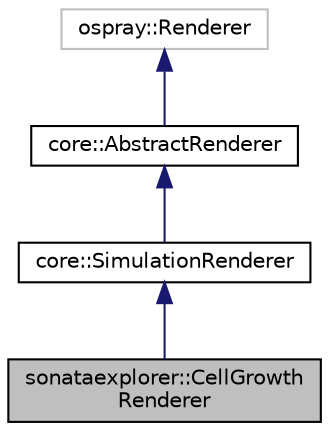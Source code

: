 digraph "sonataexplorer::CellGrowthRenderer"
{
 // LATEX_PDF_SIZE
  edge [fontname="Helvetica",fontsize="10",labelfontname="Helvetica",labelfontsize="10"];
  node [fontname="Helvetica",fontsize="10",shape=record];
  Node1 [label="sonataexplorer::CellGrowth\lRenderer",height=0.2,width=0.4,color="black", fillcolor="grey75", style="filled", fontcolor="black",tooltip="The CellGrowthRenderer class can perform fast transparency and mapping of simulation data on the geom..."];
  Node2 -> Node1 [dir="back",color="midnightblue",fontsize="10",style="solid",fontname="Helvetica"];
  Node2 [label="core::SimulationRenderer",height=0.2,width=0.4,color="black", fillcolor="white", style="filled",URL="$d2/db4/classcore_1_1SimulationRenderer.html",tooltip=" "];
  Node3 -> Node2 [dir="back",color="midnightblue",fontsize="10",style="solid",fontname="Helvetica"];
  Node3 [label="core::AbstractRenderer",height=0.2,width=0.4,color="black", fillcolor="white", style="filled",URL="$d1/d37/classcore_1_1AbstractRenderer.html",tooltip=" "];
  Node4 -> Node3 [dir="back",color="midnightblue",fontsize="10",style="solid",fontname="Helvetica"];
  Node4 [label="ospray::Renderer",height=0.2,width=0.4,color="grey75", fillcolor="white", style="filled",tooltip=" "];
}
